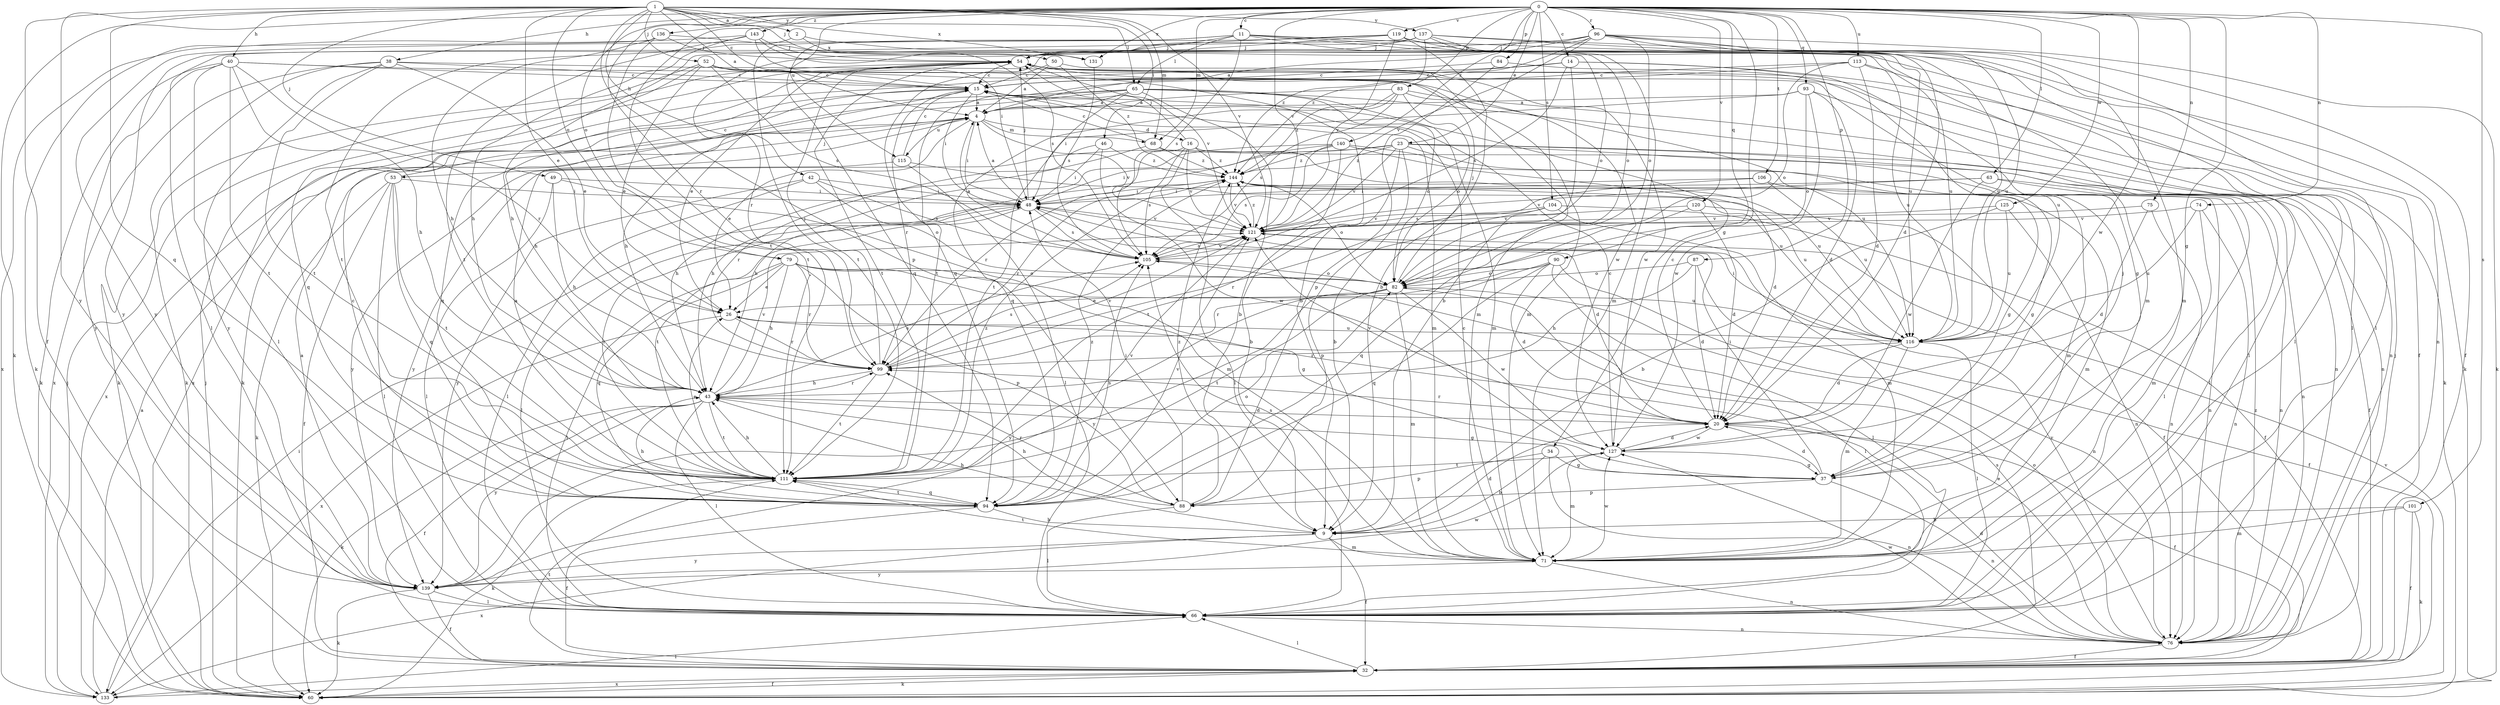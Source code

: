 strict digraph  {
0;
1;
2;
4;
9;
11;
14;
15;
16;
20;
23;
26;
32;
34;
37;
38;
40;
42;
43;
46;
48;
49;
50;
52;
53;
54;
60;
63;
65;
66;
68;
71;
74;
75;
76;
79;
82;
83;
84;
87;
88;
90;
93;
94;
96;
99;
101;
104;
105;
106;
111;
113;
115;
116;
119;
120;
121;
125;
127;
131;
133;
136;
137;
139;
140;
143;
144;
0 -> 11  [label=c];
0 -> 14  [label=c];
0 -> 23  [label=e];
0 -> 34  [label=g];
0 -> 37  [label=g];
0 -> 38  [label=h];
0 -> 60  [label=k];
0 -> 63  [label=l];
0 -> 68  [label=m];
0 -> 74  [label=n];
0 -> 75  [label=n];
0 -> 79  [label=o];
0 -> 83  [label=p];
0 -> 84  [label=p];
0 -> 87  [label=p];
0 -> 90  [label=q];
0 -> 93  [label=q];
0 -> 96  [label=r];
0 -> 99  [label=r];
0 -> 101  [label=s];
0 -> 104  [label=s];
0 -> 106  [label=t];
0 -> 111  [label=t];
0 -> 113  [label=u];
0 -> 115  [label=u];
0 -> 119  [label=v];
0 -> 120  [label=v];
0 -> 121  [label=v];
0 -> 125  [label=w];
0 -> 127  [label=w];
0 -> 131  [label=x];
0 -> 136  [label=y];
0 -> 140  [label=z];
0 -> 143  [label=z];
1 -> 2  [label=a];
1 -> 4  [label=a];
1 -> 15  [label=c];
1 -> 26  [label=e];
1 -> 32  [label=f];
1 -> 40  [label=h];
1 -> 42  [label=h];
1 -> 46  [label=i];
1 -> 49  [label=j];
1 -> 50  [label=j];
1 -> 52  [label=j];
1 -> 65  [label=l];
1 -> 68  [label=m];
1 -> 79  [label=o];
1 -> 88  [label=p];
1 -> 94  [label=q];
1 -> 121  [label=v];
1 -> 131  [label=x];
1 -> 137  [label=y];
1 -> 139  [label=y];
2 -> 82  [label=o];
2 -> 111  [label=t];
2 -> 131  [label=x];
4 -> 16  [label=d];
4 -> 26  [label=e];
4 -> 48  [label=i];
4 -> 53  [label=j];
4 -> 68  [label=m];
4 -> 115  [label=u];
4 -> 121  [label=v];
9 -> 20  [label=d];
9 -> 32  [label=f];
9 -> 43  [label=h];
9 -> 71  [label=m];
9 -> 133  [label=x];
9 -> 139  [label=y];
11 -> 54  [label=j];
11 -> 60  [label=k];
11 -> 65  [label=l];
11 -> 66  [label=l];
11 -> 71  [label=m];
11 -> 94  [label=q];
11 -> 105  [label=s];
11 -> 111  [label=t];
11 -> 116  [label=u];
14 -> 9  [label=b];
14 -> 15  [label=c];
14 -> 37  [label=g];
14 -> 60  [label=k];
14 -> 105  [label=s];
14 -> 133  [label=x];
15 -> 4  [label=a];
15 -> 43  [label=h];
15 -> 48  [label=i];
15 -> 71  [label=m];
15 -> 99  [label=r];
16 -> 54  [label=j];
16 -> 66  [label=l];
16 -> 99  [label=r];
16 -> 105  [label=s];
16 -> 116  [label=u];
16 -> 121  [label=v];
16 -> 144  [label=z];
20 -> 15  [label=c];
20 -> 32  [label=f];
20 -> 99  [label=r];
20 -> 121  [label=v];
20 -> 127  [label=w];
23 -> 9  [label=b];
23 -> 32  [label=f];
23 -> 37  [label=g];
23 -> 43  [label=h];
23 -> 66  [label=l];
23 -> 71  [label=m];
23 -> 111  [label=t];
23 -> 121  [label=v];
23 -> 139  [label=y];
23 -> 144  [label=z];
26 -> 99  [label=r];
26 -> 116  [label=u];
26 -> 133  [label=x];
32 -> 60  [label=k];
32 -> 66  [label=l];
32 -> 105  [label=s];
32 -> 111  [label=t];
32 -> 133  [label=x];
34 -> 9  [label=b];
34 -> 37  [label=g];
34 -> 76  [label=n];
34 -> 88  [label=p];
37 -> 20  [label=d];
37 -> 48  [label=i];
37 -> 54  [label=j];
37 -> 76  [label=n];
37 -> 88  [label=p];
38 -> 15  [label=c];
38 -> 26  [label=e];
38 -> 60  [label=k];
38 -> 71  [label=m];
38 -> 111  [label=t];
38 -> 133  [label=x];
38 -> 139  [label=y];
40 -> 15  [label=c];
40 -> 43  [label=h];
40 -> 60  [label=k];
40 -> 66  [label=l];
40 -> 99  [label=r];
40 -> 111  [label=t];
40 -> 127  [label=w];
40 -> 139  [label=y];
42 -> 48  [label=i];
42 -> 66  [label=l];
42 -> 82  [label=o];
42 -> 105  [label=s];
42 -> 139  [label=y];
43 -> 20  [label=d];
43 -> 32  [label=f];
43 -> 37  [label=g];
43 -> 60  [label=k];
43 -> 66  [label=l];
43 -> 99  [label=r];
43 -> 105  [label=s];
43 -> 111  [label=t];
43 -> 121  [label=v];
43 -> 139  [label=y];
46 -> 48  [label=i];
46 -> 99  [label=r];
46 -> 127  [label=w];
46 -> 144  [label=z];
48 -> 4  [label=a];
48 -> 20  [label=d];
48 -> 54  [label=j];
48 -> 66  [label=l];
48 -> 105  [label=s];
48 -> 111  [label=t];
48 -> 121  [label=v];
49 -> 43  [label=h];
49 -> 48  [label=i];
49 -> 66  [label=l];
49 -> 71  [label=m];
50 -> 4  [label=a];
50 -> 15  [label=c];
50 -> 71  [label=m];
50 -> 144  [label=z];
52 -> 9  [label=b];
52 -> 15  [label=c];
52 -> 26  [label=e];
52 -> 60  [label=k];
52 -> 94  [label=q];
52 -> 105  [label=s];
52 -> 127  [label=w];
53 -> 15  [label=c];
53 -> 32  [label=f];
53 -> 48  [label=i];
53 -> 60  [label=k];
53 -> 66  [label=l];
53 -> 94  [label=q];
53 -> 111  [label=t];
54 -> 15  [label=c];
54 -> 26  [label=e];
54 -> 60  [label=k];
54 -> 76  [label=n];
54 -> 111  [label=t];
54 -> 121  [label=v];
60 -> 32  [label=f];
60 -> 54  [label=j];
60 -> 121  [label=v];
63 -> 48  [label=i];
63 -> 66  [label=l];
63 -> 76  [label=n];
63 -> 121  [label=v];
63 -> 127  [label=w];
65 -> 4  [label=a];
65 -> 9  [label=b];
65 -> 43  [label=h];
65 -> 48  [label=i];
65 -> 71  [label=m];
65 -> 76  [label=n];
65 -> 82  [label=o];
65 -> 94  [label=q];
65 -> 133  [label=x];
66 -> 76  [label=n];
68 -> 15  [label=c];
68 -> 43  [label=h];
68 -> 76  [label=n];
68 -> 144  [label=z];
71 -> 15  [label=c];
71 -> 76  [label=n];
71 -> 105  [label=s];
71 -> 111  [label=t];
71 -> 127  [label=w];
71 -> 139  [label=y];
74 -> 71  [label=m];
74 -> 76  [label=n];
74 -> 116  [label=u];
74 -> 121  [label=v];
75 -> 20  [label=d];
75 -> 76  [label=n];
75 -> 121  [label=v];
76 -> 20  [label=d];
76 -> 26  [label=e];
76 -> 32  [label=f];
76 -> 54  [label=j];
76 -> 82  [label=o];
76 -> 121  [label=v];
76 -> 127  [label=w];
76 -> 144  [label=z];
79 -> 26  [label=e];
79 -> 37  [label=g];
79 -> 43  [label=h];
79 -> 66  [label=l];
79 -> 82  [label=o];
79 -> 88  [label=p];
79 -> 94  [label=q];
79 -> 99  [label=r];
79 -> 116  [label=u];
82 -> 26  [label=e];
82 -> 54  [label=j];
82 -> 66  [label=l];
82 -> 71  [label=m];
82 -> 111  [label=t];
82 -> 127  [label=w];
82 -> 139  [label=y];
83 -> 4  [label=a];
83 -> 76  [label=n];
83 -> 82  [label=o];
83 -> 94  [label=q];
83 -> 105  [label=s];
83 -> 116  [label=u];
83 -> 144  [label=z];
84 -> 15  [label=c];
84 -> 88  [label=p];
84 -> 116  [label=u];
87 -> 20  [label=d];
87 -> 32  [label=f];
87 -> 43  [label=h];
87 -> 82  [label=o];
88 -> 43  [label=h];
88 -> 48  [label=i];
88 -> 66  [label=l];
88 -> 99  [label=r];
88 -> 144  [label=z];
90 -> 20  [label=d];
90 -> 66  [label=l];
90 -> 76  [label=n];
90 -> 82  [label=o];
90 -> 94  [label=q];
90 -> 99  [label=r];
90 -> 139  [label=y];
93 -> 4  [label=a];
93 -> 20  [label=d];
93 -> 66  [label=l];
93 -> 82  [label=o];
93 -> 111  [label=t];
93 -> 127  [label=w];
94 -> 9  [label=b];
94 -> 15  [label=c];
94 -> 32  [label=f];
94 -> 43  [label=h];
94 -> 82  [label=o];
94 -> 105  [label=s];
94 -> 111  [label=t];
94 -> 121  [label=v];
94 -> 144  [label=z];
96 -> 4  [label=a];
96 -> 20  [label=d];
96 -> 32  [label=f];
96 -> 43  [label=h];
96 -> 54  [label=j];
96 -> 60  [label=k];
96 -> 71  [label=m];
96 -> 82  [label=o];
96 -> 94  [label=q];
96 -> 116  [label=u];
96 -> 121  [label=v];
96 -> 144  [label=z];
99 -> 43  [label=h];
99 -> 54  [label=j];
99 -> 105  [label=s];
99 -> 111  [label=t];
99 -> 121  [label=v];
101 -> 9  [label=b];
101 -> 32  [label=f];
101 -> 60  [label=k];
101 -> 71  [label=m];
104 -> 32  [label=f];
104 -> 71  [label=m];
104 -> 88  [label=p];
104 -> 99  [label=r];
104 -> 121  [label=v];
105 -> 4  [label=a];
105 -> 82  [label=o];
105 -> 121  [label=v];
106 -> 48  [label=i];
106 -> 71  [label=m];
106 -> 105  [label=s];
106 -> 116  [label=u];
111 -> 4  [label=a];
111 -> 26  [label=e];
111 -> 43  [label=h];
111 -> 48  [label=i];
111 -> 60  [label=k];
111 -> 94  [label=q];
111 -> 121  [label=v];
111 -> 144  [label=z];
113 -> 15  [label=c];
113 -> 20  [label=d];
113 -> 66  [label=l];
113 -> 82  [label=o];
113 -> 111  [label=t];
113 -> 116  [label=u];
115 -> 15  [label=c];
115 -> 66  [label=l];
115 -> 116  [label=u];
115 -> 139  [label=y];
116 -> 20  [label=d];
116 -> 48  [label=i];
116 -> 66  [label=l];
116 -> 71  [label=m];
116 -> 99  [label=r];
119 -> 9  [label=b];
119 -> 54  [label=j];
119 -> 66  [label=l];
119 -> 99  [label=r];
119 -> 116  [label=u];
119 -> 121  [label=v];
119 -> 139  [label=y];
120 -> 20  [label=d];
120 -> 32  [label=f];
120 -> 94  [label=q];
120 -> 121  [label=v];
121 -> 105  [label=s];
121 -> 144  [label=z];
125 -> 9  [label=b];
125 -> 76  [label=n];
125 -> 116  [label=u];
125 -> 121  [label=v];
127 -> 15  [label=c];
127 -> 20  [label=d];
127 -> 37  [label=g];
127 -> 71  [label=m];
127 -> 111  [label=t];
131 -> 105  [label=s];
133 -> 4  [label=a];
133 -> 48  [label=i];
133 -> 54  [label=j];
133 -> 66  [label=l];
136 -> 32  [label=f];
136 -> 43  [label=h];
136 -> 54  [label=j];
136 -> 60  [label=k];
136 -> 111  [label=t];
137 -> 54  [label=j];
137 -> 66  [label=l];
137 -> 71  [label=m];
137 -> 76  [label=n];
137 -> 82  [label=o];
137 -> 116  [label=u];
137 -> 139  [label=y];
137 -> 144  [label=z];
139 -> 4  [label=a];
139 -> 32  [label=f];
139 -> 60  [label=k];
139 -> 66  [label=l];
139 -> 127  [label=w];
140 -> 9  [label=b];
140 -> 20  [label=d];
140 -> 37  [label=g];
140 -> 43  [label=h];
140 -> 48  [label=i];
140 -> 105  [label=s];
140 -> 144  [label=z];
143 -> 43  [label=h];
143 -> 48  [label=i];
143 -> 54  [label=j];
143 -> 105  [label=s];
143 -> 111  [label=t];
143 -> 133  [label=x];
144 -> 48  [label=i];
144 -> 76  [label=n];
144 -> 82  [label=o];
144 -> 99  [label=r];
144 -> 116  [label=u];
144 -> 121  [label=v];
}
